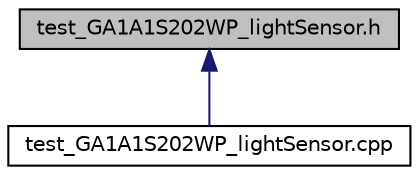 digraph "test_GA1A1S202WP_lightSensor.h"
{
 // INTERACTIVE_SVG=YES
  edge [fontname="Helvetica",fontsize="10",labelfontname="Helvetica",labelfontsize="10"];
  node [fontname="Helvetica",fontsize="10",shape=record];
  Node1 [label="test_GA1A1S202WP_lightSensor.h",height=0.2,width=0.4,color="black", fillcolor="grey75", style="filled" fontcolor="black"];
  Node1 -> Node2 [dir="back",color="midnightblue",fontsize="10",style="solid",fontname="Helvetica"];
  Node2 [label="test_GA1A1S202WP_lightSensor.cpp",height=0.2,width=0.4,color="black", fillcolor="white", style="filled",URL="$test___g_a1_a1_s202_w_p__light_sensor_8cpp.html"];
}
